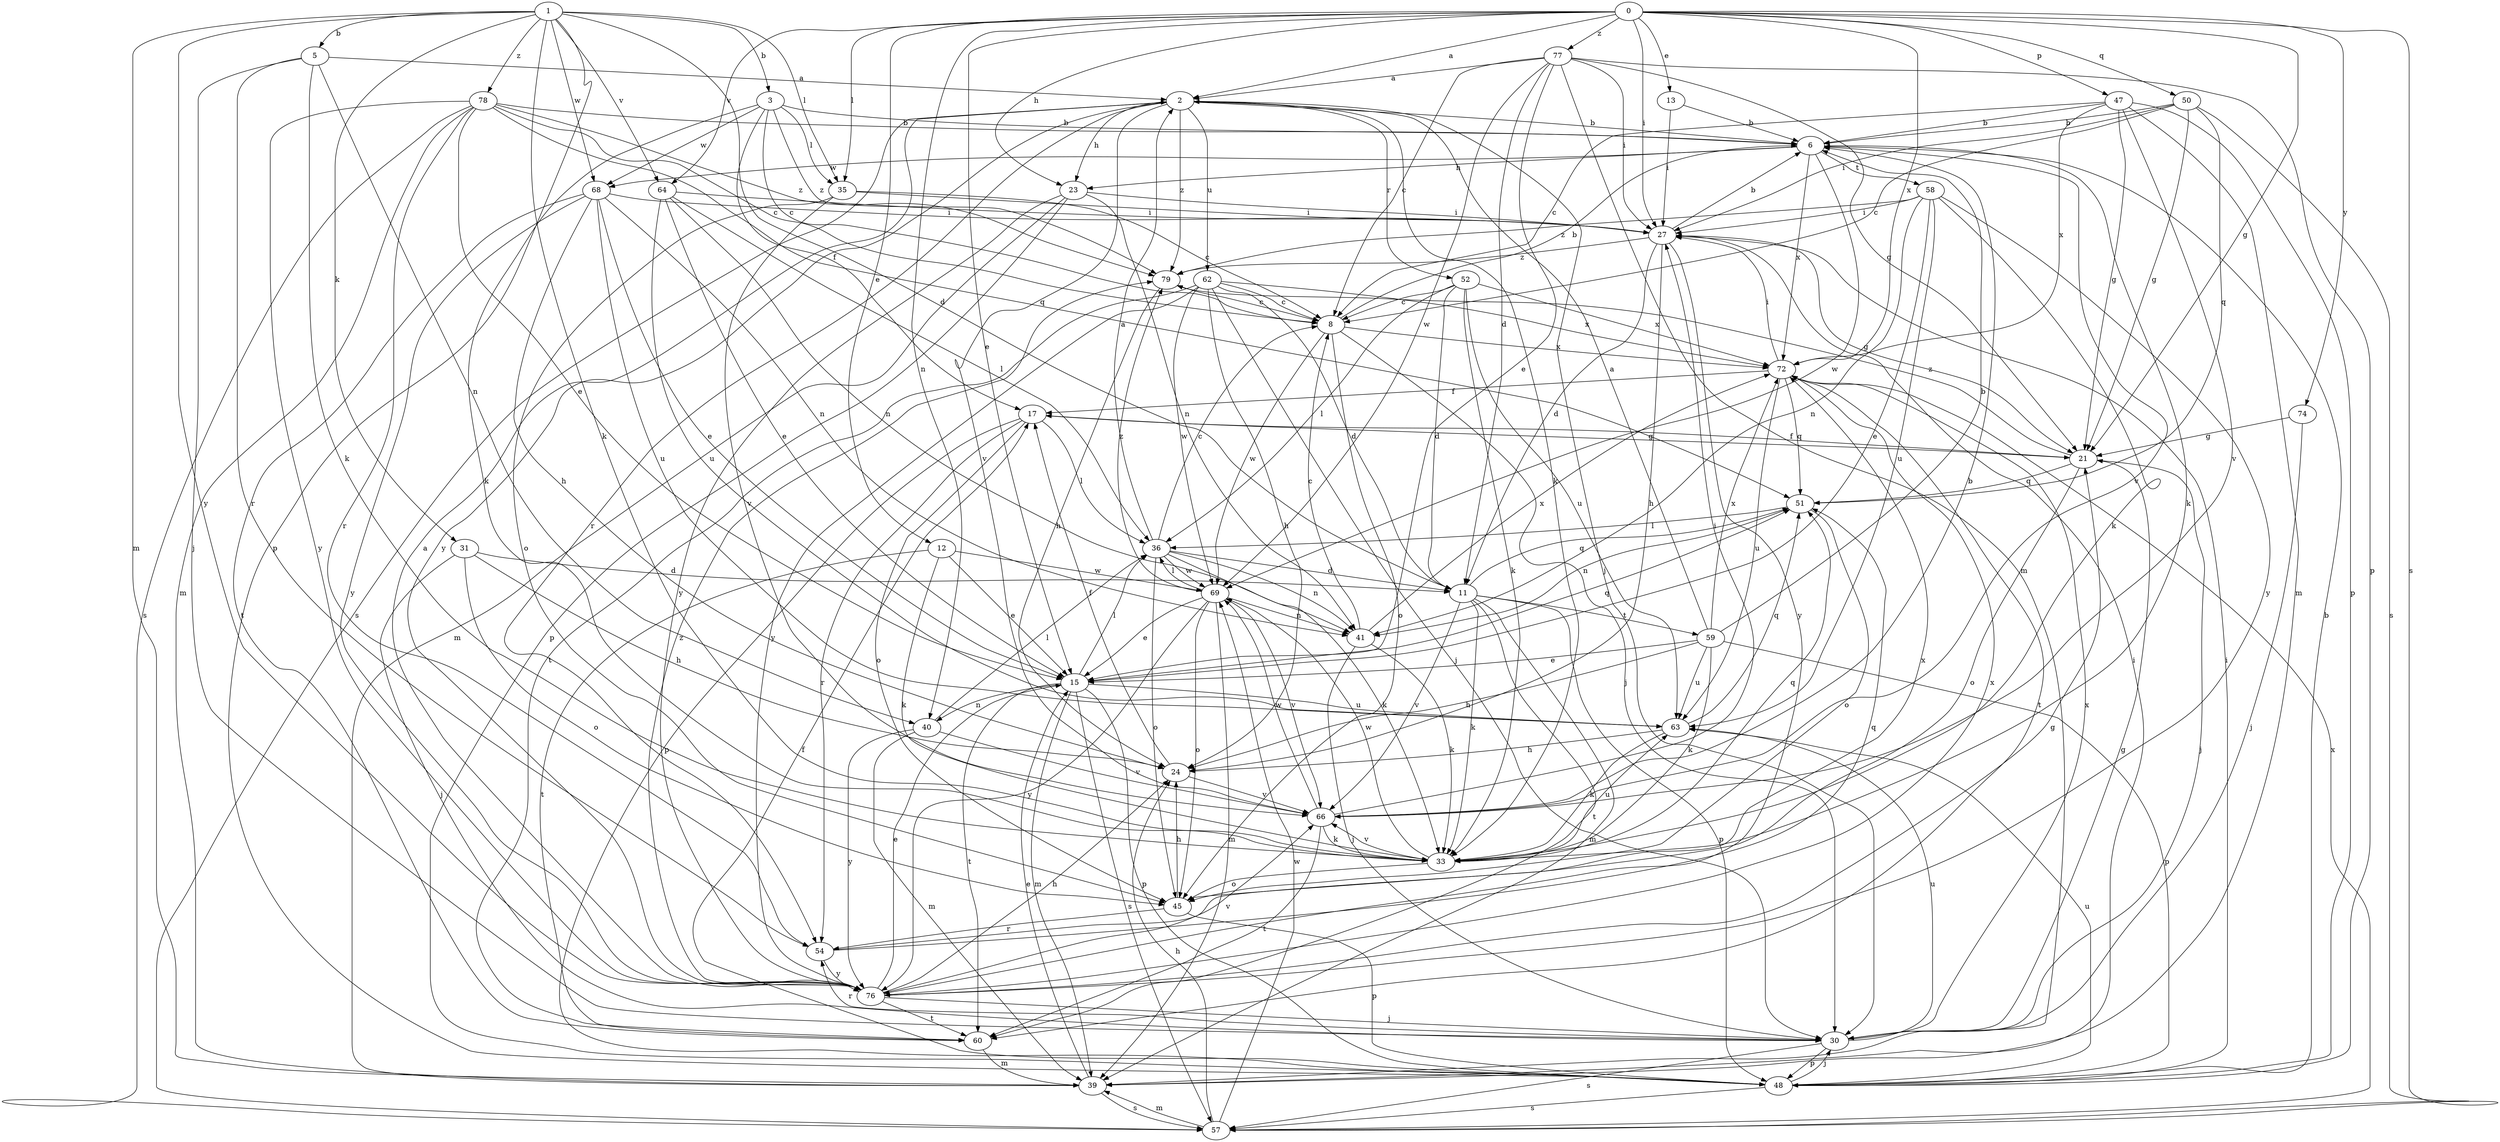 strict digraph  {
0;
1;
2;
3;
5;
6;
8;
11;
12;
13;
15;
17;
21;
23;
24;
27;
30;
31;
33;
35;
36;
39;
40;
41;
45;
47;
48;
50;
51;
52;
54;
57;
58;
59;
60;
62;
63;
64;
66;
68;
69;
72;
74;
76;
77;
78;
79;
0 -> 2  [label=a];
0 -> 12  [label=e];
0 -> 13  [label=e];
0 -> 15  [label=e];
0 -> 21  [label=g];
0 -> 23  [label=h];
0 -> 27  [label=i];
0 -> 35  [label=l];
0 -> 40  [label=n];
0 -> 47  [label=p];
0 -> 50  [label=q];
0 -> 57  [label=s];
0 -> 64  [label=v];
0 -> 72  [label=x];
0 -> 74  [label=y];
0 -> 77  [label=z];
1 -> 3  [label=b];
1 -> 5  [label=b];
1 -> 11  [label=d];
1 -> 31  [label=k];
1 -> 33  [label=k];
1 -> 35  [label=l];
1 -> 39  [label=m];
1 -> 48  [label=p];
1 -> 64  [label=v];
1 -> 68  [label=w];
1 -> 76  [label=y];
1 -> 78  [label=z];
2 -> 6  [label=b];
2 -> 23  [label=h];
2 -> 30  [label=j];
2 -> 33  [label=k];
2 -> 52  [label=r];
2 -> 54  [label=r];
2 -> 57  [label=s];
2 -> 62  [label=u];
2 -> 66  [label=v];
2 -> 76  [label=y];
2 -> 79  [label=z];
3 -> 6  [label=b];
3 -> 8  [label=c];
3 -> 17  [label=f];
3 -> 33  [label=k];
3 -> 35  [label=l];
3 -> 68  [label=w];
3 -> 79  [label=z];
5 -> 2  [label=a];
5 -> 30  [label=j];
5 -> 33  [label=k];
5 -> 40  [label=n];
5 -> 54  [label=r];
6 -> 23  [label=h];
6 -> 33  [label=k];
6 -> 58  [label=t];
6 -> 66  [label=v];
6 -> 68  [label=w];
6 -> 69  [label=w];
6 -> 72  [label=x];
8 -> 6  [label=b];
8 -> 30  [label=j];
8 -> 45  [label=o];
8 -> 69  [label=w];
8 -> 72  [label=x];
11 -> 33  [label=k];
11 -> 39  [label=m];
11 -> 48  [label=p];
11 -> 51  [label=q];
11 -> 59  [label=t];
11 -> 60  [label=t];
11 -> 66  [label=v];
12 -> 15  [label=e];
12 -> 33  [label=k];
12 -> 60  [label=t];
12 -> 69  [label=w];
13 -> 6  [label=b];
13 -> 27  [label=i];
15 -> 36  [label=l];
15 -> 39  [label=m];
15 -> 40  [label=n];
15 -> 48  [label=p];
15 -> 51  [label=q];
15 -> 57  [label=s];
15 -> 60  [label=t];
15 -> 63  [label=u];
17 -> 21  [label=g];
17 -> 36  [label=l];
17 -> 45  [label=o];
17 -> 48  [label=p];
17 -> 54  [label=r];
21 -> 17  [label=f];
21 -> 30  [label=j];
21 -> 45  [label=o];
21 -> 51  [label=q];
21 -> 79  [label=z];
23 -> 27  [label=i];
23 -> 39  [label=m];
23 -> 41  [label=n];
23 -> 48  [label=p];
23 -> 76  [label=y];
24 -> 17  [label=f];
24 -> 66  [label=v];
27 -> 6  [label=b];
27 -> 11  [label=d];
27 -> 21  [label=g];
27 -> 24  [label=h];
27 -> 76  [label=y];
27 -> 79  [label=z];
30 -> 21  [label=g];
30 -> 48  [label=p];
30 -> 54  [label=r];
30 -> 57  [label=s];
30 -> 63  [label=u];
30 -> 72  [label=x];
31 -> 11  [label=d];
31 -> 24  [label=h];
31 -> 30  [label=j];
31 -> 45  [label=o];
33 -> 45  [label=o];
33 -> 51  [label=q];
33 -> 63  [label=u];
33 -> 66  [label=v];
33 -> 69  [label=w];
35 -> 8  [label=c];
35 -> 27  [label=i];
35 -> 45  [label=o];
35 -> 66  [label=v];
36 -> 2  [label=a];
36 -> 8  [label=c];
36 -> 11  [label=d];
36 -> 33  [label=k];
36 -> 41  [label=n];
36 -> 45  [label=o];
36 -> 69  [label=w];
39 -> 15  [label=e];
39 -> 27  [label=i];
39 -> 57  [label=s];
40 -> 36  [label=l];
40 -> 39  [label=m];
40 -> 66  [label=v];
40 -> 76  [label=y];
41 -> 8  [label=c];
41 -> 30  [label=j];
41 -> 33  [label=k];
41 -> 72  [label=x];
45 -> 24  [label=h];
45 -> 48  [label=p];
45 -> 54  [label=r];
47 -> 6  [label=b];
47 -> 8  [label=c];
47 -> 21  [label=g];
47 -> 39  [label=m];
47 -> 48  [label=p];
47 -> 66  [label=v];
47 -> 72  [label=x];
48 -> 6  [label=b];
48 -> 17  [label=f];
48 -> 27  [label=i];
48 -> 30  [label=j];
48 -> 57  [label=s];
48 -> 63  [label=u];
50 -> 6  [label=b];
50 -> 8  [label=c];
50 -> 21  [label=g];
50 -> 27  [label=i];
50 -> 51  [label=q];
50 -> 57  [label=s];
51 -> 36  [label=l];
51 -> 41  [label=n];
51 -> 45  [label=o];
52 -> 8  [label=c];
52 -> 11  [label=d];
52 -> 33  [label=k];
52 -> 36  [label=l];
52 -> 63  [label=u];
52 -> 72  [label=x];
54 -> 51  [label=q];
54 -> 72  [label=x];
54 -> 76  [label=y];
57 -> 24  [label=h];
57 -> 39  [label=m];
57 -> 69  [label=w];
57 -> 72  [label=x];
58 -> 15  [label=e];
58 -> 27  [label=i];
58 -> 33  [label=k];
58 -> 41  [label=n];
58 -> 63  [label=u];
58 -> 76  [label=y];
58 -> 79  [label=z];
59 -> 2  [label=a];
59 -> 6  [label=b];
59 -> 15  [label=e];
59 -> 24  [label=h];
59 -> 33  [label=k];
59 -> 48  [label=p];
59 -> 63  [label=u];
59 -> 72  [label=x];
60 -> 39  [label=m];
62 -> 8  [label=c];
62 -> 11  [label=d];
62 -> 24  [label=h];
62 -> 30  [label=j];
62 -> 60  [label=t];
62 -> 69  [label=w];
62 -> 72  [label=x];
62 -> 76  [label=y];
63 -> 24  [label=h];
63 -> 33  [label=k];
63 -> 51  [label=q];
64 -> 15  [label=e];
64 -> 27  [label=i];
64 -> 36  [label=l];
64 -> 41  [label=n];
64 -> 63  [label=u];
66 -> 6  [label=b];
66 -> 27  [label=i];
66 -> 33  [label=k];
66 -> 60  [label=t];
66 -> 69  [label=w];
68 -> 15  [label=e];
68 -> 24  [label=h];
68 -> 27  [label=i];
68 -> 41  [label=n];
68 -> 60  [label=t];
68 -> 63  [label=u];
68 -> 76  [label=y];
69 -> 15  [label=e];
69 -> 36  [label=l];
69 -> 39  [label=m];
69 -> 41  [label=n];
69 -> 45  [label=o];
69 -> 66  [label=v];
69 -> 76  [label=y];
69 -> 79  [label=z];
72 -> 17  [label=f];
72 -> 27  [label=i];
72 -> 51  [label=q];
72 -> 60  [label=t];
72 -> 63  [label=u];
74 -> 21  [label=g];
74 -> 30  [label=j];
76 -> 2  [label=a];
76 -> 15  [label=e];
76 -> 21  [label=g];
76 -> 24  [label=h];
76 -> 30  [label=j];
76 -> 60  [label=t];
76 -> 66  [label=v];
76 -> 72  [label=x];
76 -> 79  [label=z];
77 -> 2  [label=a];
77 -> 8  [label=c];
77 -> 11  [label=d];
77 -> 15  [label=e];
77 -> 21  [label=g];
77 -> 27  [label=i];
77 -> 39  [label=m];
77 -> 48  [label=p];
77 -> 69  [label=w];
78 -> 6  [label=b];
78 -> 8  [label=c];
78 -> 15  [label=e];
78 -> 39  [label=m];
78 -> 51  [label=q];
78 -> 54  [label=r];
78 -> 57  [label=s];
78 -> 76  [label=y];
78 -> 79  [label=z];
79 -> 8  [label=c];
79 -> 24  [label=h];
}
